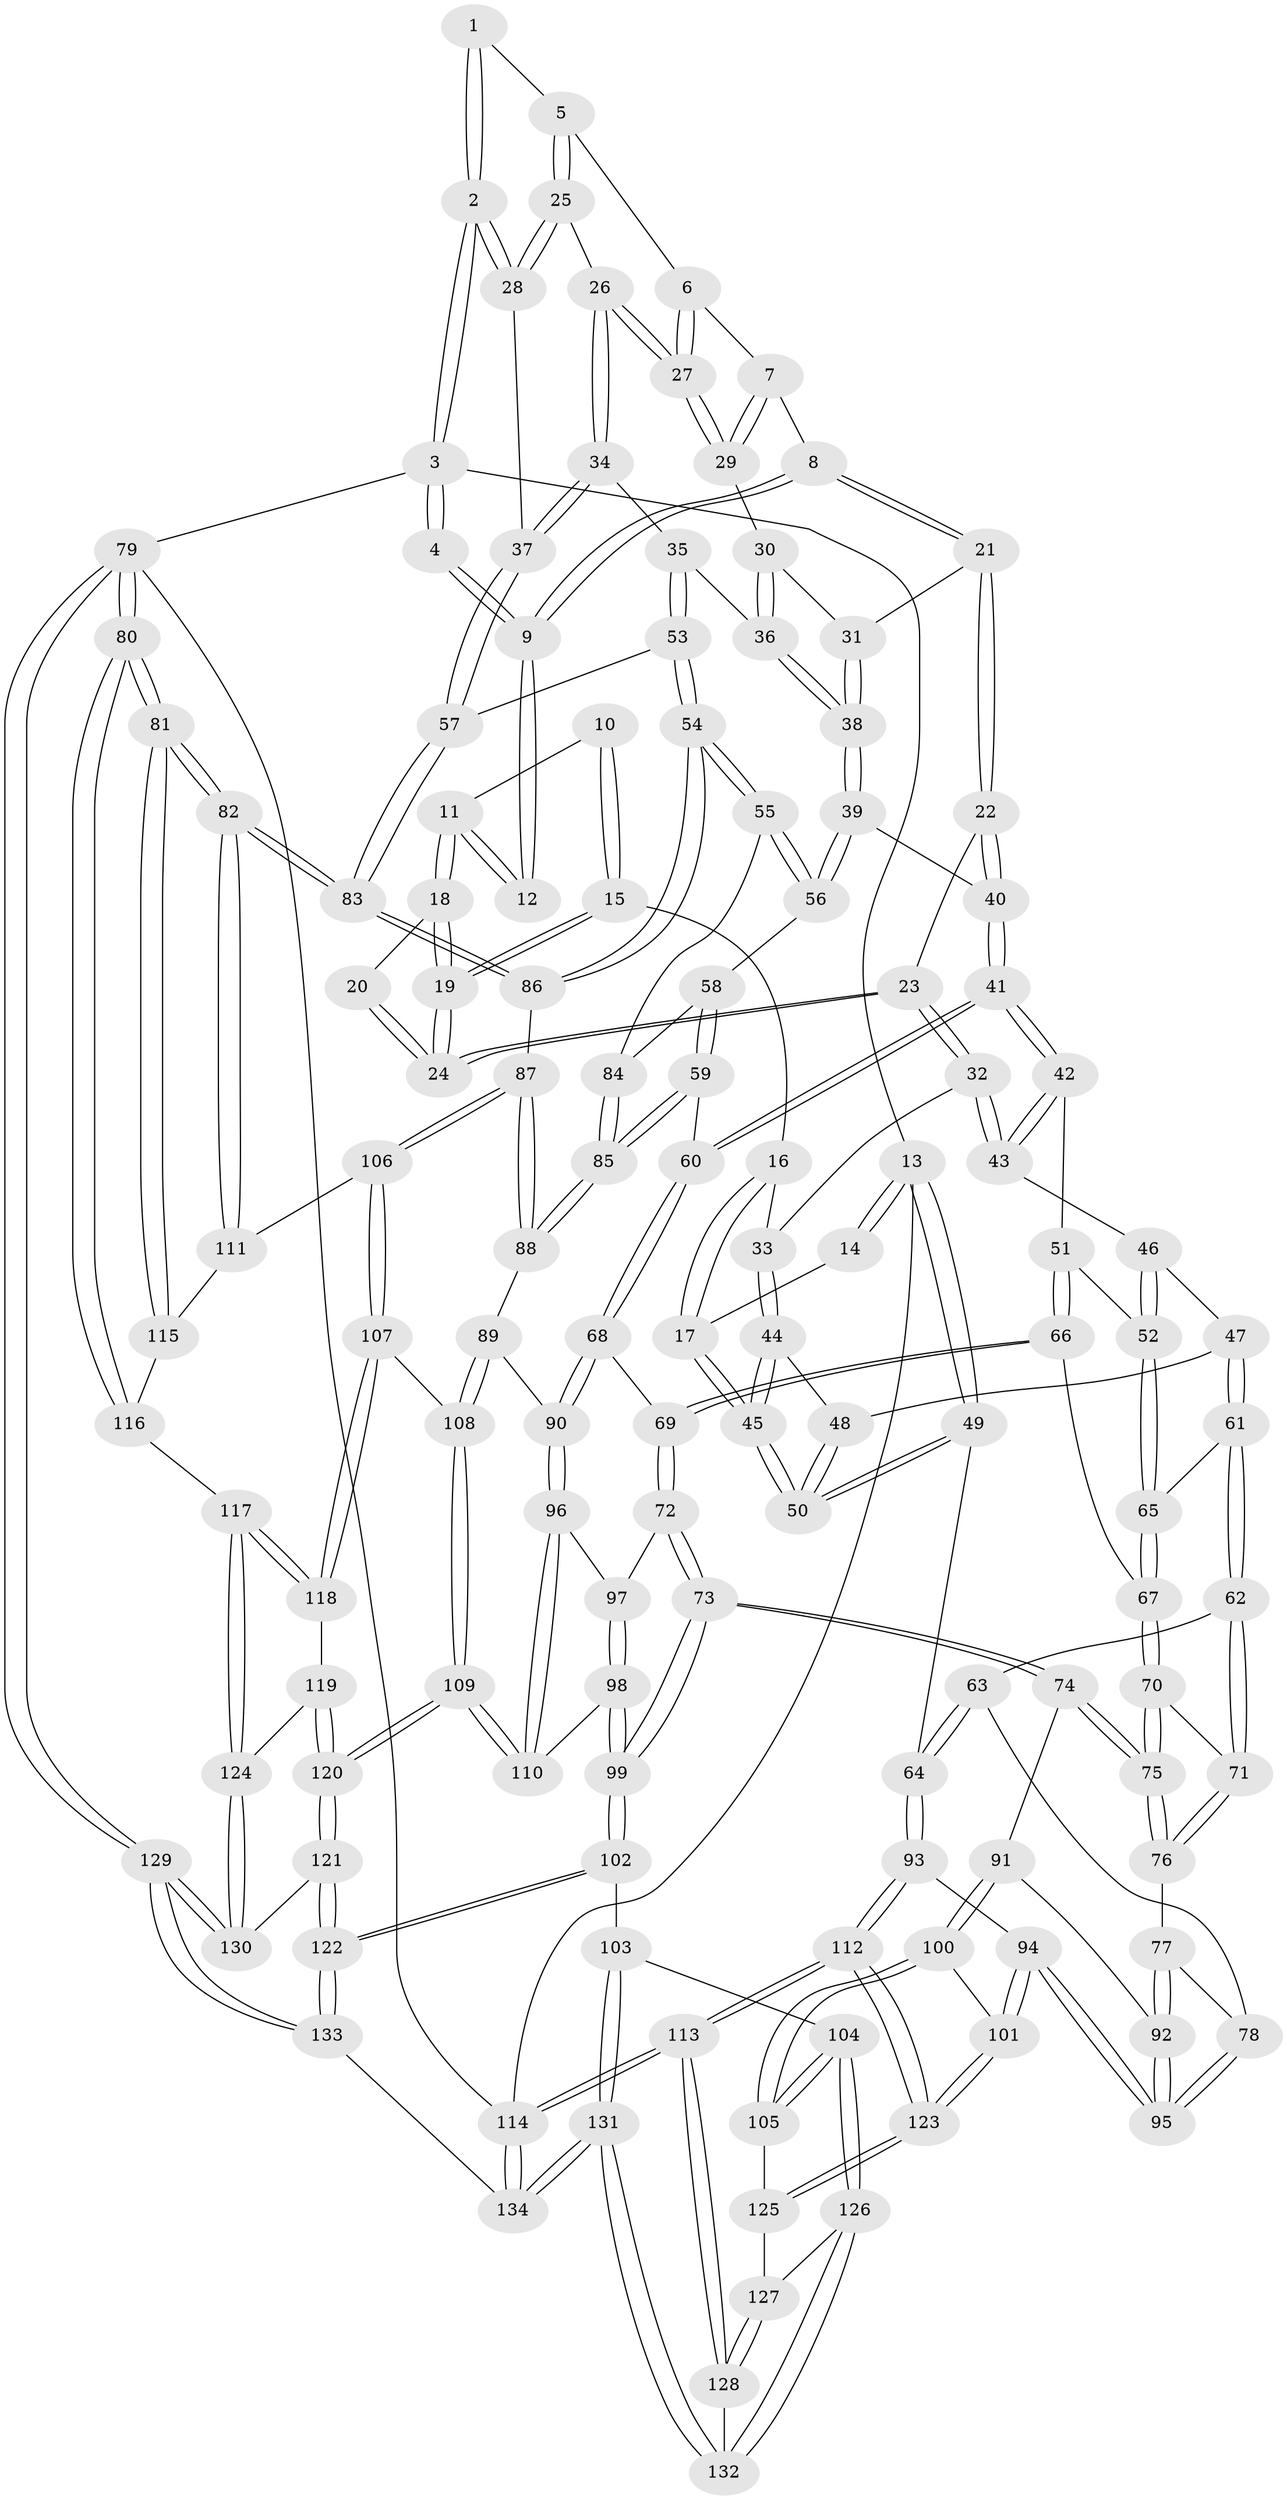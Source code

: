 // Generated by graph-tools (version 1.1) at 2025/50/03/09/25 03:50:59]
// undirected, 134 vertices, 332 edges
graph export_dot {
graph [start="1"]
  node [color=gray90,style=filled];
  1 [pos="+0.815011233264934+0.04591895761247628"];
  2 [pos="+1+0"];
  3 [pos="+1+0"];
  4 [pos="+0.6226220824911073+0"];
  5 [pos="+0.8215511155266878+0.06244716454622498"];
  6 [pos="+0.7682525811204955+0.09708874587043774"];
  7 [pos="+0.7268436706440699+0.09621897645959161"];
  8 [pos="+0.6203448509004152+0.03076510650444963"];
  9 [pos="+0.6161262589319476+0"];
  10 [pos="+0.2709023841125966+0"];
  11 [pos="+0.28260779833127603+0"];
  12 [pos="+0.6144244371509877+0"];
  13 [pos="+0+0"];
  14 [pos="+0.19837370632900034+0"];
  15 [pos="+0.17806716141481252+0.09085257528795689"];
  16 [pos="+0.15703953573770826+0.1265454558119892"];
  17 [pos="+0+0.20384493387132682"];
  18 [pos="+0.3943969143331925+0.1449831338843883"];
  19 [pos="+0.4045781257673513+0.18285935133514986"];
  20 [pos="+0.513184682545572+0"];
  21 [pos="+0.5912689104663529+0.15090666068667408"];
  22 [pos="+0.5676247334701483+0.16967157156316082"];
  23 [pos="+0.41538680800033667+0.2059757067032187"];
  24 [pos="+0.4080819313263586+0.18910605101773661"];
  25 [pos="+0.8739633064964342+0.11879187919166913"];
  26 [pos="+0.8045830427314494+0.18940531718056466"];
  27 [pos="+0.8023446392453946+0.1886352949732431"];
  28 [pos="+1+0.09016434224802071"];
  29 [pos="+0.7704182022871454+0.18324726097625096"];
  30 [pos="+0.7014643678786039+0.19557795298405284"];
  31 [pos="+0.5928482279375735+0.1519246975461383"];
  32 [pos="+0.40460185116110436+0.2275323337892346"];
  33 [pos="+0.24486878850671062+0.26082271080300035"];
  34 [pos="+0.8184561477839187+0.24485325900506874"];
  35 [pos="+0.7888980651284365+0.3363904562480349"];
  36 [pos="+0.7266920347189747+0.33921795302610347"];
  37 [pos="+1+0.25071379711438796"];
  38 [pos="+0.7044390382602471+0.34801019484838147"];
  39 [pos="+0.6978472694380765+0.3528173553935936"];
  40 [pos="+0.589110853239876+0.33921771120107713"];
  41 [pos="+0.5013218290766274+0.4041976782051697"];
  42 [pos="+0.4634833050307389+0.38341370586265205"];
  43 [pos="+0.42274898133541666+0.316027790672825"];
  44 [pos="+0.2355739746593117+0.28090178343421923"];
  45 [pos="+0+0.22565491799000428"];
  46 [pos="+0.3104726622133709+0.37847369521212443"];
  47 [pos="+0.22150514948183703+0.3745543098967867"];
  48 [pos="+0.22094447068354947+0.3245597409132276"];
  49 [pos="+0+0.26902574021708625"];
  50 [pos="+0+0.24749918605888122"];
  51 [pos="+0.37485679440406355+0.4512925093282888"];
  52 [pos="+0.35130882190323437+0.4428695595785164"];
  53 [pos="+0.8000768144426803+0.3462192821462455"];
  54 [pos="+0.8592623978708058+0.5280118672327424"];
  55 [pos="+0.7259298221072414+0.5043818672337159"];
  56 [pos="+0.684841416428433+0.4229075497396771"];
  57 [pos="+1+0.3104067214056476"];
  58 [pos="+0.5653894527425459+0.48429463766666064"];
  59 [pos="+0.5396889220827505+0.4890102802958475"];
  60 [pos="+0.534463810756446+0.4890323019094452"];
  61 [pos="+0.19028603844512404+0.4406542093270827"];
  62 [pos="+0.19009230800925853+0.44080387707344026"];
  63 [pos="+0.16801733841379207+0.4483642372373728"];
  64 [pos="+0+0.4489679780538912"];
  65 [pos="+0.2554913777394329+0.4627911672603623"];
  66 [pos="+0.36960711676201746+0.49560620553951634"];
  67 [pos="+0.3190365988763756+0.5211216105113032"];
  68 [pos="+0.528234563495233+0.5050076562062479"];
  69 [pos="+0.4239927134900068+0.5572330626660089"];
  70 [pos="+0.31770321658965184+0.5276507491015118"];
  71 [pos="+0.23761296659817888+0.5402139275090642"];
  72 [pos="+0.42369669536263854+0.5578581298283296"];
  73 [pos="+0.3245453481971438+0.606401922973335"];
  74 [pos="+0.3242712994565262+0.6061951628199569"];
  75 [pos="+0.31444183803727477+0.5844693845337744"];
  76 [pos="+0.2419317978721695+0.5545696780432255"];
  77 [pos="+0.2234834487234272+0.5894617819811614"];
  78 [pos="+0.16566361345995706+0.5813037136383986"];
  79 [pos="+1+1"];
  80 [pos="+1+1"];
  81 [pos="+1+0.9097024896770859"];
  82 [pos="+1+0.630152509626945"];
  83 [pos="+1+0.5189556847696731"];
  84 [pos="+0.699666309589406+0.5240698660293154"];
  85 [pos="+0.6718260365497264+0.5783916904670227"];
  86 [pos="+0.8762210865952789+0.5430379307832747"];
  87 [pos="+0.8416056172169251+0.6024399066477792"];
  88 [pos="+0.6671014641613815+0.6232953633532613"];
  89 [pos="+0.661721935056671+0.6304191423489913"];
  90 [pos="+0.5584874887500522+0.6271422927763072"];
  91 [pos="+0.24094393719637996+0.6283696560669251"];
  92 [pos="+0.23513664814769056+0.6226036229498191"];
  93 [pos="+0+0.5873659811524252"];
  94 [pos="+0.10592125904631833+0.6553424939191524"];
  95 [pos="+0.12526529677989295+0.6380738937433786"];
  96 [pos="+0.5554697284981337+0.6317776463920705"];
  97 [pos="+0.4352772268945761+0.6131585218214878"];
  98 [pos="+0.4077970824011988+0.7352064133933282"];
  99 [pos="+0.3653817613839511+0.7454661885563442"];
  100 [pos="+0.22001700996271953+0.7867432828992353"];
  101 [pos="+0.21583581287537237+0.7839151131176937"];
  102 [pos="+0.28398128536669137+0.8193336053145223"];
  103 [pos="+0.2686928949301223+0.8202664273028301"];
  104 [pos="+0.2523257402492285+0.8161411056281347"];
  105 [pos="+0.22129113006794593+0.7881913491913702"];
  106 [pos="+0.8206817132695104+0.7076590678684362"];
  107 [pos="+0.8003417956673627+0.7239778598592993"];
  108 [pos="+0.6778090525254366+0.6814761352394756"];
  109 [pos="+0.5962422609520647+0.8393431841184568"];
  110 [pos="+0.5114564537695481+0.746885025255249"];
  111 [pos="+0.8784366370359427+0.7415079330916767"];
  112 [pos="+0+0.7819825713238765"];
  113 [pos="+0+1"];
  114 [pos="+0+1"];
  115 [pos="+0.8954875352834596+0.7716968372063615"];
  116 [pos="+0.8769850788747453+0.8793646964594112"];
  117 [pos="+0.8319497191670873+0.8828194390017524"];
  118 [pos="+0.7903265584034239+0.7471870146035171"];
  119 [pos="+0.6841106989364102+0.8204803802890119"];
  120 [pos="+0.5967531051901593+0.8405789340024954"];
  121 [pos="+0.5907152212215866+0.8853579586373548"];
  122 [pos="+0.4985970708791493+1"];
  123 [pos="+0+0.7910115364169751"];
  124 [pos="+0.8202159581563673+0.8917447326004727"];
  125 [pos="+0.016919297722011867+0.8656648353990876"];
  126 [pos="+0.14343185547241113+0.9122845449574168"];
  127 [pos="+0.06732761221274239+0.895553237068678"];
  128 [pos="+0.05309305937369254+0.9709630002410954"];
  129 [pos="+0.8408910793994301+1"];
  130 [pos="+0.7824434981842778+0.9568948476966574"];
  131 [pos="+0.19564148736202255+1"];
  132 [pos="+0.13384531527087226+0.9577059204217697"];
  133 [pos="+0.4990784755072588+1"];
  134 [pos="+0.1961102804022953+1"];
  1 -- 2;
  1 -- 2;
  1 -- 5;
  2 -- 3;
  2 -- 3;
  2 -- 28;
  2 -- 28;
  3 -- 4;
  3 -- 4;
  3 -- 13;
  3 -- 79;
  4 -- 9;
  4 -- 9;
  5 -- 6;
  5 -- 25;
  5 -- 25;
  6 -- 7;
  6 -- 27;
  6 -- 27;
  7 -- 8;
  7 -- 29;
  7 -- 29;
  8 -- 9;
  8 -- 9;
  8 -- 21;
  8 -- 21;
  9 -- 12;
  9 -- 12;
  10 -- 11;
  10 -- 15;
  10 -- 15;
  11 -- 12;
  11 -- 12;
  11 -- 18;
  11 -- 18;
  13 -- 14;
  13 -- 14;
  13 -- 49;
  13 -- 49;
  13 -- 114;
  14 -- 17;
  15 -- 16;
  15 -- 19;
  15 -- 19;
  16 -- 17;
  16 -- 17;
  16 -- 33;
  17 -- 45;
  17 -- 45;
  18 -- 19;
  18 -- 19;
  18 -- 20;
  19 -- 24;
  19 -- 24;
  20 -- 24;
  20 -- 24;
  21 -- 22;
  21 -- 22;
  21 -- 31;
  22 -- 23;
  22 -- 40;
  22 -- 40;
  23 -- 24;
  23 -- 24;
  23 -- 32;
  23 -- 32;
  25 -- 26;
  25 -- 28;
  25 -- 28;
  26 -- 27;
  26 -- 27;
  26 -- 34;
  26 -- 34;
  27 -- 29;
  27 -- 29;
  28 -- 37;
  29 -- 30;
  30 -- 31;
  30 -- 36;
  30 -- 36;
  31 -- 38;
  31 -- 38;
  32 -- 33;
  32 -- 43;
  32 -- 43;
  33 -- 44;
  33 -- 44;
  34 -- 35;
  34 -- 37;
  34 -- 37;
  35 -- 36;
  35 -- 53;
  35 -- 53;
  36 -- 38;
  36 -- 38;
  37 -- 57;
  37 -- 57;
  38 -- 39;
  38 -- 39;
  39 -- 40;
  39 -- 56;
  39 -- 56;
  40 -- 41;
  40 -- 41;
  41 -- 42;
  41 -- 42;
  41 -- 60;
  41 -- 60;
  42 -- 43;
  42 -- 43;
  42 -- 51;
  43 -- 46;
  44 -- 45;
  44 -- 45;
  44 -- 48;
  45 -- 50;
  45 -- 50;
  46 -- 47;
  46 -- 52;
  46 -- 52;
  47 -- 48;
  47 -- 61;
  47 -- 61;
  48 -- 50;
  48 -- 50;
  49 -- 50;
  49 -- 50;
  49 -- 64;
  51 -- 52;
  51 -- 66;
  51 -- 66;
  52 -- 65;
  52 -- 65;
  53 -- 54;
  53 -- 54;
  53 -- 57;
  54 -- 55;
  54 -- 55;
  54 -- 86;
  54 -- 86;
  55 -- 56;
  55 -- 56;
  55 -- 84;
  56 -- 58;
  57 -- 83;
  57 -- 83;
  58 -- 59;
  58 -- 59;
  58 -- 84;
  59 -- 60;
  59 -- 85;
  59 -- 85;
  60 -- 68;
  60 -- 68;
  61 -- 62;
  61 -- 62;
  61 -- 65;
  62 -- 63;
  62 -- 71;
  62 -- 71;
  63 -- 64;
  63 -- 64;
  63 -- 78;
  64 -- 93;
  64 -- 93;
  65 -- 67;
  65 -- 67;
  66 -- 67;
  66 -- 69;
  66 -- 69;
  67 -- 70;
  67 -- 70;
  68 -- 69;
  68 -- 90;
  68 -- 90;
  69 -- 72;
  69 -- 72;
  70 -- 71;
  70 -- 75;
  70 -- 75;
  71 -- 76;
  71 -- 76;
  72 -- 73;
  72 -- 73;
  72 -- 97;
  73 -- 74;
  73 -- 74;
  73 -- 99;
  73 -- 99;
  74 -- 75;
  74 -- 75;
  74 -- 91;
  75 -- 76;
  75 -- 76;
  76 -- 77;
  77 -- 78;
  77 -- 92;
  77 -- 92;
  78 -- 95;
  78 -- 95;
  79 -- 80;
  79 -- 80;
  79 -- 129;
  79 -- 129;
  79 -- 114;
  80 -- 81;
  80 -- 81;
  80 -- 116;
  80 -- 116;
  81 -- 82;
  81 -- 82;
  81 -- 115;
  81 -- 115;
  82 -- 83;
  82 -- 83;
  82 -- 111;
  82 -- 111;
  83 -- 86;
  83 -- 86;
  84 -- 85;
  84 -- 85;
  85 -- 88;
  85 -- 88;
  86 -- 87;
  87 -- 88;
  87 -- 88;
  87 -- 106;
  87 -- 106;
  88 -- 89;
  89 -- 90;
  89 -- 108;
  89 -- 108;
  90 -- 96;
  90 -- 96;
  91 -- 92;
  91 -- 100;
  91 -- 100;
  92 -- 95;
  92 -- 95;
  93 -- 94;
  93 -- 112;
  93 -- 112;
  94 -- 95;
  94 -- 95;
  94 -- 101;
  94 -- 101;
  96 -- 97;
  96 -- 110;
  96 -- 110;
  97 -- 98;
  97 -- 98;
  98 -- 99;
  98 -- 99;
  98 -- 110;
  99 -- 102;
  99 -- 102;
  100 -- 101;
  100 -- 105;
  100 -- 105;
  101 -- 123;
  101 -- 123;
  102 -- 103;
  102 -- 122;
  102 -- 122;
  103 -- 104;
  103 -- 131;
  103 -- 131;
  104 -- 105;
  104 -- 105;
  104 -- 126;
  104 -- 126;
  105 -- 125;
  106 -- 107;
  106 -- 107;
  106 -- 111;
  107 -- 108;
  107 -- 118;
  107 -- 118;
  108 -- 109;
  108 -- 109;
  109 -- 110;
  109 -- 110;
  109 -- 120;
  109 -- 120;
  111 -- 115;
  112 -- 113;
  112 -- 113;
  112 -- 123;
  112 -- 123;
  113 -- 114;
  113 -- 114;
  113 -- 128;
  113 -- 128;
  114 -- 134;
  114 -- 134;
  115 -- 116;
  116 -- 117;
  117 -- 118;
  117 -- 118;
  117 -- 124;
  117 -- 124;
  118 -- 119;
  119 -- 120;
  119 -- 120;
  119 -- 124;
  120 -- 121;
  120 -- 121;
  121 -- 122;
  121 -- 122;
  121 -- 130;
  122 -- 133;
  122 -- 133;
  123 -- 125;
  123 -- 125;
  124 -- 130;
  124 -- 130;
  125 -- 127;
  126 -- 127;
  126 -- 132;
  126 -- 132;
  127 -- 128;
  127 -- 128;
  128 -- 132;
  129 -- 130;
  129 -- 130;
  129 -- 133;
  129 -- 133;
  131 -- 132;
  131 -- 132;
  131 -- 134;
  131 -- 134;
  133 -- 134;
}
